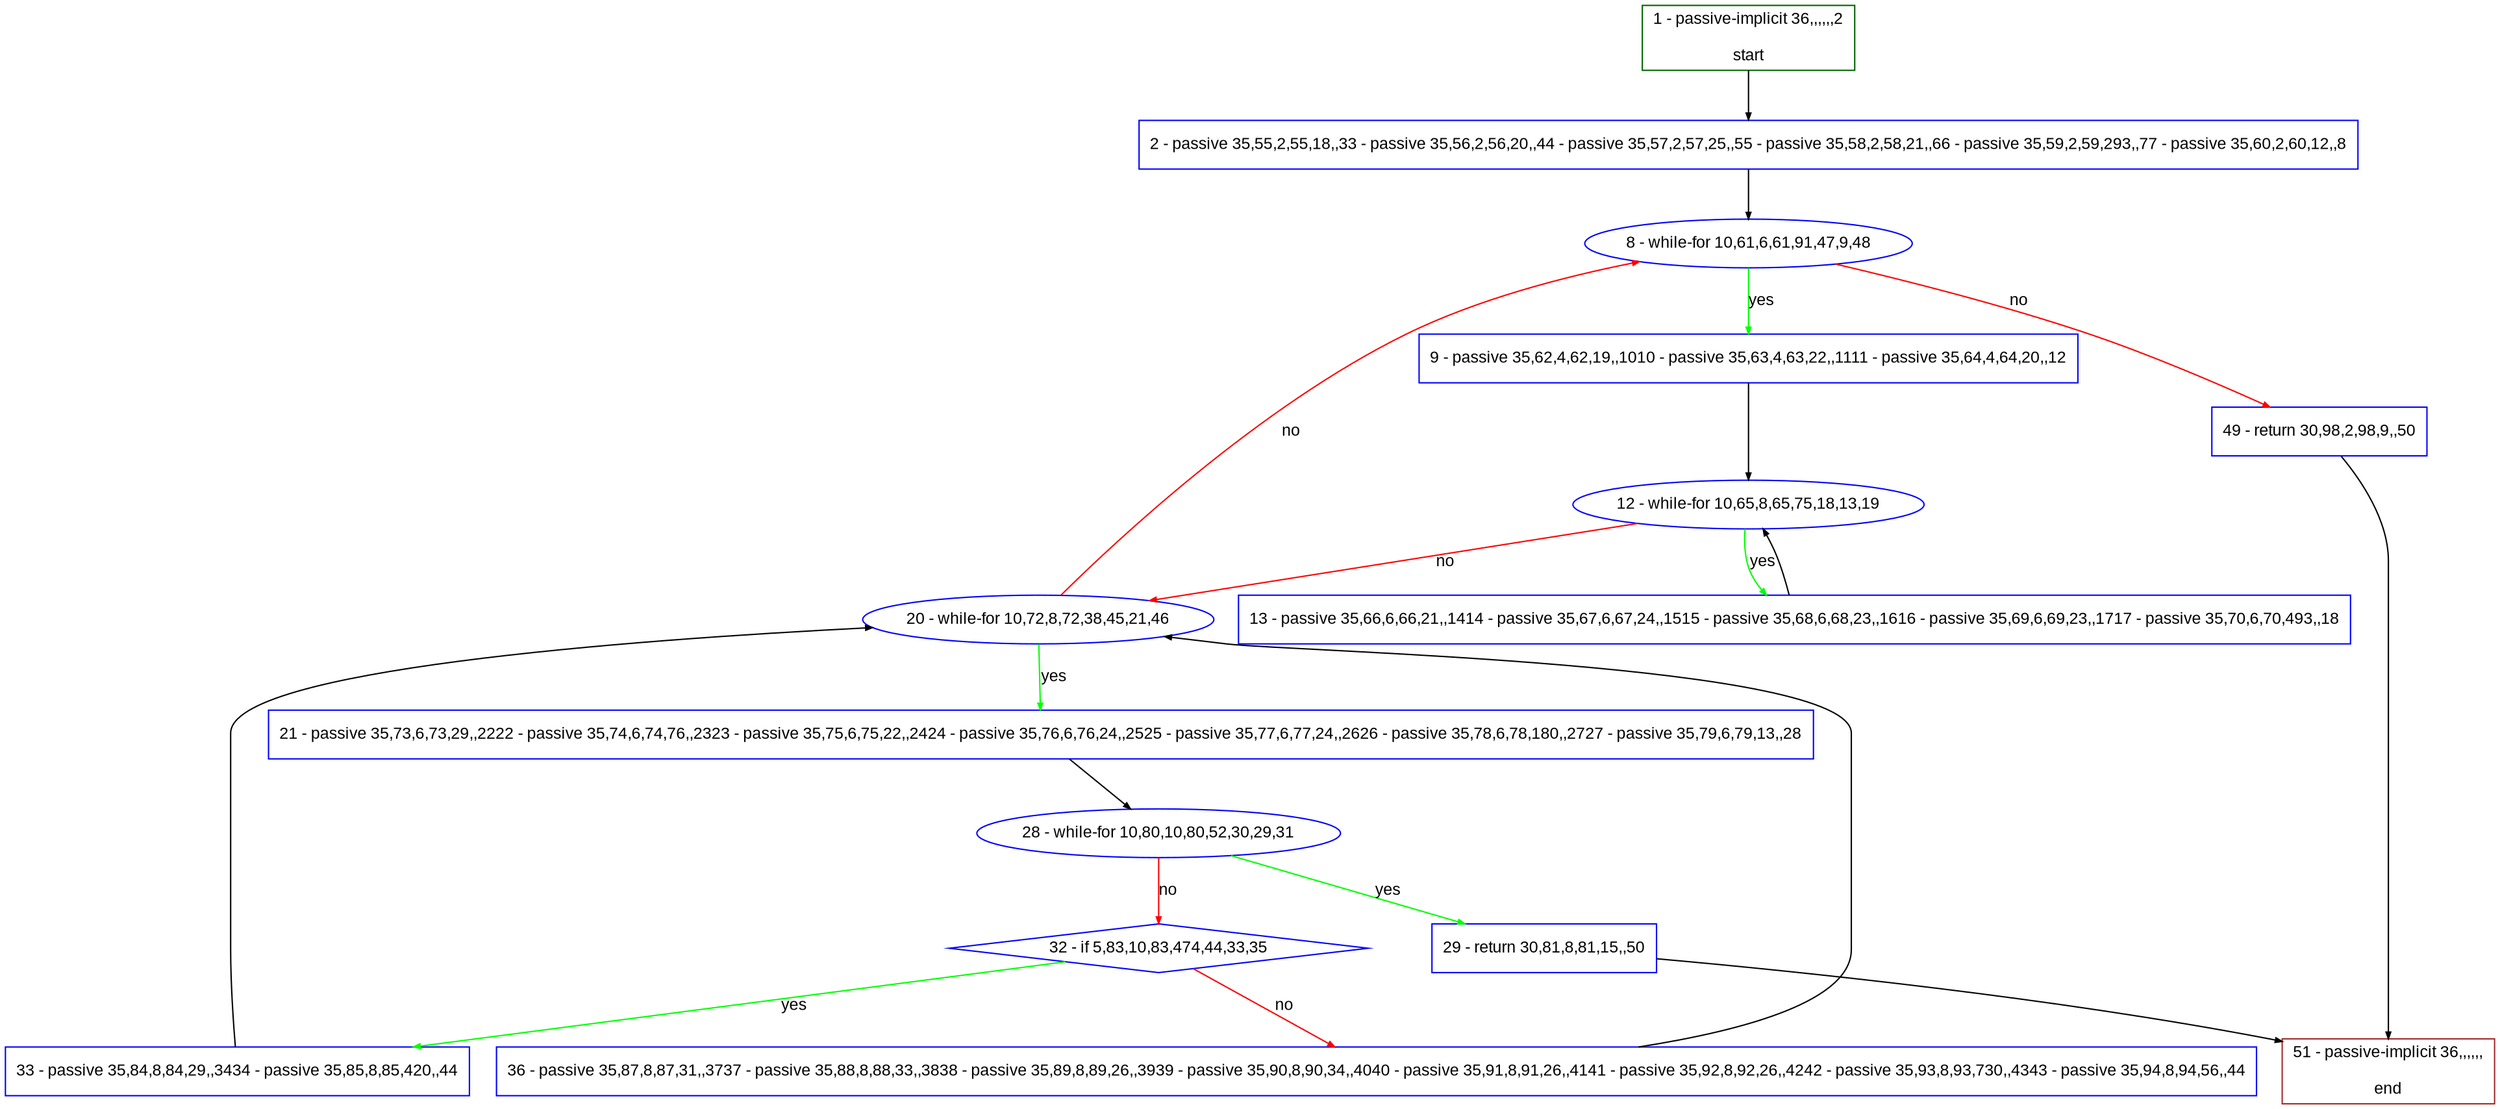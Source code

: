 digraph "" {
  graph [pack="true", label="", fontsize="12", packmode="clust", fontname="Arial", fillcolor="#FFFFCC", bgcolor="white", style="rounded,filled", compound="true"];
  node [node_initialized="no", label="", color="grey", fontsize="12", fillcolor="white", fontname="Arial", style="filled", shape="rectangle", compound="true", fixedsize="false"];
  edge [fontcolor="black", arrowhead="normal", arrowtail="none", arrowsize="0.5", ltail="", label="", color="black", fontsize="12", lhead="", fontname="Arial", dir="forward", compound="true"];
  __N1 [label="2 - passive 35,55,2,55,18,,33 - passive 35,56,2,56,20,,44 - passive 35,57,2,57,25,,55 - passive 35,58,2,58,21,,66 - passive 35,59,2,59,293,,77 - passive 35,60,2,60,12,,8", color="#0000ff", fillcolor="#ffffff", style="filled", shape="box"];
  __N2 [label="1 - passive-implicit 36,,,,,,2\n\nstart", color="#006400", fillcolor="#ffffff", style="filled", shape="box"];
  __N3 [label="8 - while-for 10,61,6,61,91,47,9,48", color="#0000ff", fillcolor="#ffffff", style="filled", shape="oval"];
  __N4 [label="9 - passive 35,62,4,62,19,,1010 - passive 35,63,4,63,22,,1111 - passive 35,64,4,64,20,,12", color="#0000ff", fillcolor="#ffffff", style="filled", shape="box"];
  __N5 [label="49 - return 30,98,2,98,9,,50", color="#0000ff", fillcolor="#ffffff", style="filled", shape="box"];
  __N6 [label="12 - while-for 10,65,8,65,75,18,13,19", color="#0000ff", fillcolor="#ffffff", style="filled", shape="oval"];
  __N7 [label="13 - passive 35,66,6,66,21,,1414 - passive 35,67,6,67,24,,1515 - passive 35,68,6,68,23,,1616 - passive 35,69,6,69,23,,1717 - passive 35,70,6,70,493,,18", color="#0000ff", fillcolor="#ffffff", style="filled", shape="box"];
  __N8 [label="20 - while-for 10,72,8,72,38,45,21,46", color="#0000ff", fillcolor="#ffffff", style="filled", shape="oval"];
  __N9 [label="21 - passive 35,73,6,73,29,,2222 - passive 35,74,6,74,76,,2323 - passive 35,75,6,75,22,,2424 - passive 35,76,6,76,24,,2525 - passive 35,77,6,77,24,,2626 - passive 35,78,6,78,180,,2727 - passive 35,79,6,79,13,,28", color="#0000ff", fillcolor="#ffffff", style="filled", shape="box"];
  __N10 [label="28 - while-for 10,80,10,80,52,30,29,31", color="#0000ff", fillcolor="#ffffff", style="filled", shape="oval"];
  __N11 [label="29 - return 30,81,8,81,15,,50", color="#0000ff", fillcolor="#ffffff", style="filled", shape="box"];
  __N12 [label="32 - if 5,83,10,83,474,44,33,35", color="#0000ff", fillcolor="#ffffff", style="filled", shape="diamond"];
  __N13 [label="51 - passive-implicit 36,,,,,,\n\nend", color="#a52a2a", fillcolor="#ffffff", style="filled", shape="box"];
  __N14 [label="33 - passive 35,84,8,84,29,,3434 - passive 35,85,8,85,420,,44", color="#0000ff", fillcolor="#ffffff", style="filled", shape="box"];
  __N15 [label="36 - passive 35,87,8,87,31,,3737 - passive 35,88,8,88,33,,3838 - passive 35,89,8,89,26,,3939 - passive 35,90,8,90,34,,4040 - passive 35,91,8,91,26,,4141 - passive 35,92,8,92,26,,4242 - passive 35,93,8,93,730,,4343 - passive 35,94,8,94,56,,44", color="#0000ff", fillcolor="#ffffff", style="filled", shape="box"];
  __N2 -> __N1 [arrowhead="normal", arrowtail="none", color="#000000", label="", dir="forward"];
  __N1 -> __N3 [arrowhead="normal", arrowtail="none", color="#000000", label="", dir="forward"];
  __N3 -> __N4 [arrowhead="normal", arrowtail="none", color="#00ff00", label="yes", dir="forward"];
  __N3 -> __N5 [arrowhead="normal", arrowtail="none", color="#ff0000", label="no", dir="forward"];
  __N4 -> __N6 [arrowhead="normal", arrowtail="none", color="#000000", label="", dir="forward"];
  __N6 -> __N7 [arrowhead="normal", arrowtail="none", color="#00ff00", label="yes", dir="forward"];
  __N7 -> __N6 [arrowhead="normal", arrowtail="none", color="#000000", label="", dir="forward"];
  __N6 -> __N8 [arrowhead="normal", arrowtail="none", color="#ff0000", label="no", dir="forward"];
  __N8 -> __N3 [arrowhead="normal", arrowtail="none", color="#ff0000", label="no", dir="forward"];
  __N8 -> __N9 [arrowhead="normal", arrowtail="none", color="#00ff00", label="yes", dir="forward"];
  __N9 -> __N10 [arrowhead="normal", arrowtail="none", color="#000000", label="", dir="forward"];
  __N10 -> __N11 [arrowhead="normal", arrowtail="none", color="#00ff00", label="yes", dir="forward"];
  __N10 -> __N12 [arrowhead="normal", arrowtail="none", color="#ff0000", label="no", dir="forward"];
  __N11 -> __N13 [arrowhead="normal", arrowtail="none", color="#000000", label="", dir="forward"];
  __N12 -> __N14 [arrowhead="normal", arrowtail="none", color="#00ff00", label="yes", dir="forward"];
  __N12 -> __N15 [arrowhead="normal", arrowtail="none", color="#ff0000", label="no", dir="forward"];
  __N14 -> __N8 [arrowhead="normal", arrowtail="none", color="#000000", label="", dir="forward"];
  __N15 -> __N8 [arrowhead="normal", arrowtail="none", color="#000000", label="", dir="forward"];
  __N5 -> __N13 [arrowhead="normal", arrowtail="none", color="#000000", label="", dir="forward"];
}
